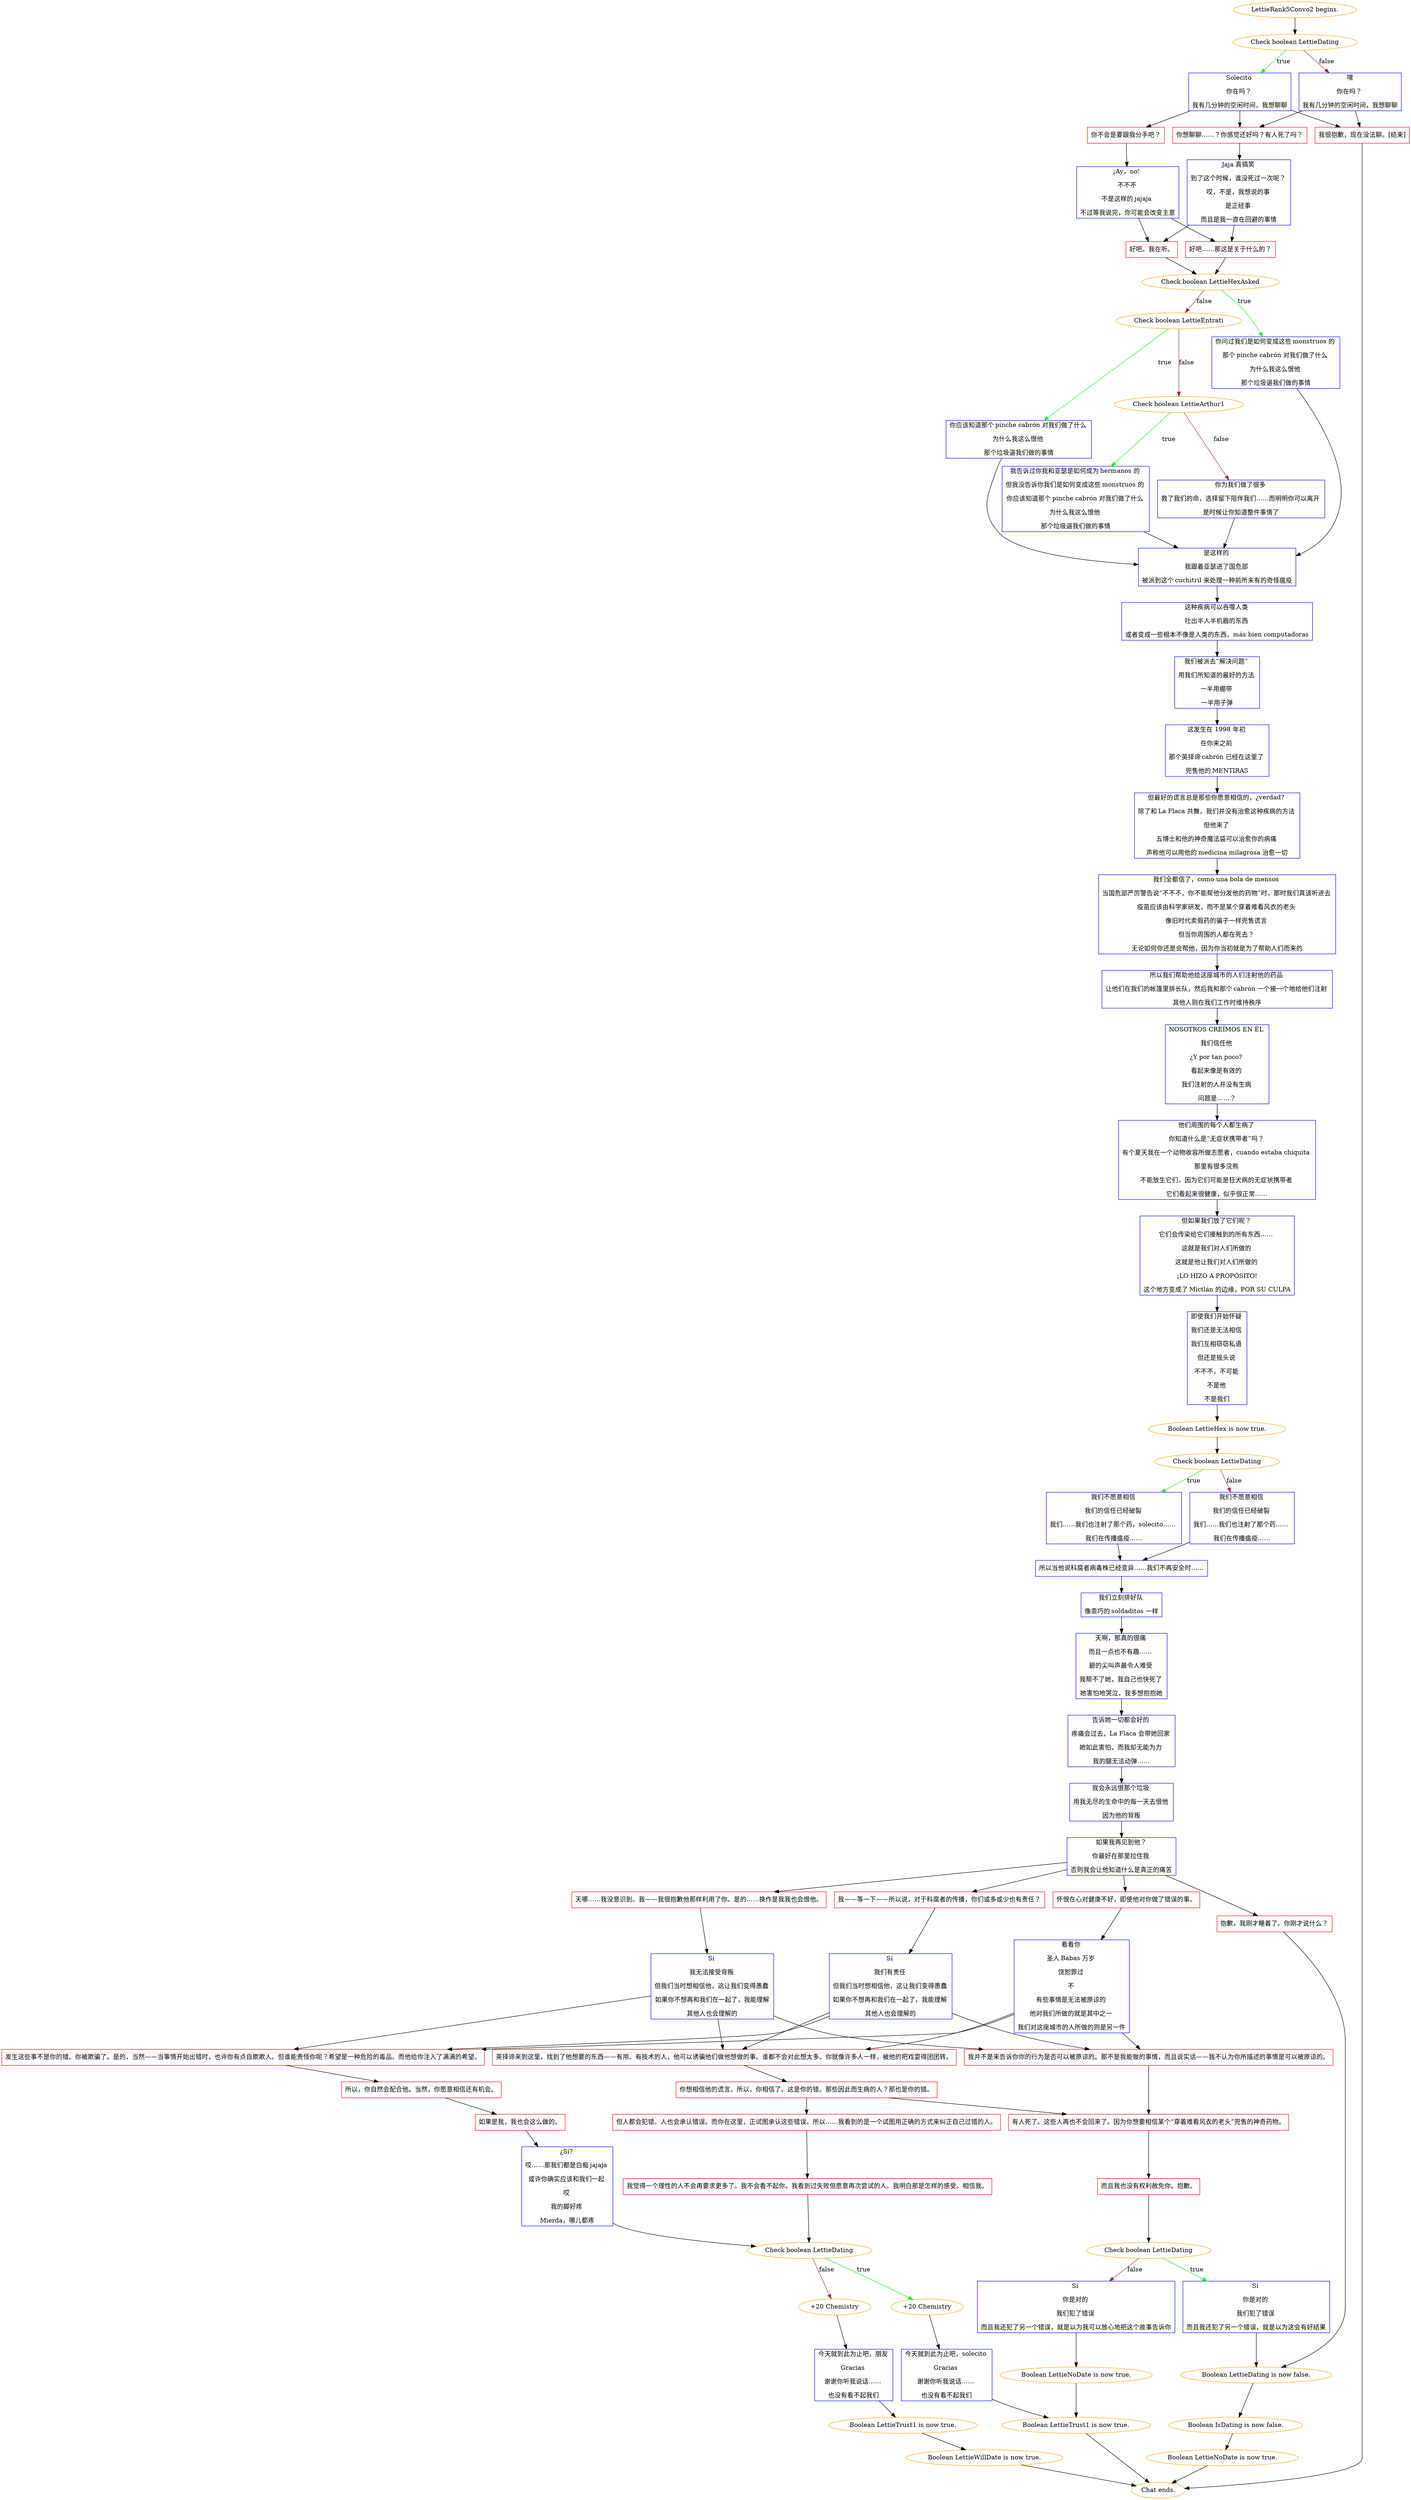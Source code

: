 digraph {
	"LettieRank5Convo2 begins." [color=orange];
		"LettieRank5Convo2 begins." -> j3526029970;
	j3526029970 [label="Check boolean LettieDating",color=orange];
		j3526029970 -> j1211164518 [label=true,color=green];
		j3526029970 -> j1400987842 [label=false,color=brown];
	j1211164518 [label="Solecito 
你在吗？ 
我有几分钟的空闲时间，我想聊聊",shape=box,color=blue];
		j1211164518 -> j468075659;
		j1211164518 -> j2251842356;
		j1211164518 -> j1642282200;
	j1400987842 [label="嘿
你在吗？ 
我有几分钟的空闲时间，我想聊聊",shape=box,color=blue];
		j1400987842 -> j2251842356;
		j1400987842 -> j1642282200;
	j468075659 [label="你不会是要跟我分手吧？",shape=box,color=red];
		j468075659 -> j2694384257;
	j2251842356 [label="你想聊聊……？你感觉还好吗？有人死了吗？",shape=box,color=red];
		j2251842356 -> j2587128007;
	j1642282200 [label="我很抱歉，现在没法聊。[结束]",shape=box,color=red];
		j1642282200 -> "Chat ends.";
	j2694384257 [label="¡Ay，no! 
不不不 
不是这样的 jajaja 
不过等我说完，你可能会改变主意",shape=box,color=blue];
		j2694384257 -> j3398747126;
		j2694384257 -> j3240028170;
	j2587128007 [label="Jaja 真搞笑 
到了这个时候，谁没死过一次呢？ 
哎，不是，我想说的事 
是正经事 
而且是我一直在回避的事情",shape=box,color=blue];
		j2587128007 -> j3240028170;
		j2587128007 -> j3398747126;
	"Chat ends." [color=orange];
	j3398747126 [label="好吧……那这是关于什么的？",shape=box,color=red];
		j3398747126 -> j2818670173;
	j3240028170 [label="好吧。我在听。",shape=box,color=red];
		j3240028170 -> j2818670173;
	j2818670173 [label="Check boolean LettieHexAsked",color=orange];
		j2818670173 -> j3046673658 [label=true,color=green];
		j2818670173 -> j3172424732 [label=false,color=brown];
	j3046673658 [label="你问过我们是如何变成这些 monstruos 的 
那个 pinche cabrón 对我们做了什么 
为什么我这么恨他 
那个垃圾逼我们做的事情",shape=box,color=blue];
		j3046673658 -> j1390520523;
	j3172424732 [label="Check boolean LettieEntrati",color=orange];
		j3172424732 -> j2915554306 [label=true,color=green];
		j3172424732 -> j3038561522 [label=false,color=brown];
	j1390520523 [label="是这样的 
我跟着亚瑟进了国危部 
被派到这个 cuchitril 来处理一种前所未有的奇怪瘟疫",shape=box,color=blue];
		j1390520523 -> j1634253787;
	j2915554306 [label="你应该知道那个 pinche cabrón 对我们做了什么 
为什么我这么恨他 
那个垃圾逼我们做的事情",shape=box,color=blue];
		j2915554306 -> j1390520523;
	j3038561522 [label="Check boolean LettieArthur1",color=orange];
		j3038561522 -> j479487303 [label=true,color=green];
		j3038561522 -> j2729830212 [label=false,color=brown];
	j1634253787 [label="这种疾病可以吞噬人类 
吐出半人半机器的东西 
或者变成一些根本不像是人类的东西，más bien computadoras",shape=box,color=blue];
		j1634253787 -> j1045999286;
	j479487303 [label="我告诉过你我和亚瑟是如何成为 hermanos 的 
但我没告诉你我们是如何变成这些 monstruos 的 
你应该知道那个 pinche cabrón 对我们做了什么 
为什么我这么恨他 
那个垃圾逼我们做的事情",shape=box,color=blue];
		j479487303 -> j1390520523;
	j2729830212 [label="你为我们做了很多 
救了我们的命，选择留下陪伴我们……而明明你可以离开 
是时候让你知道整件事情了",shape=box,color=blue];
		j2729830212 -> j1390520523;
	j1045999286 [label="我们被派去“解决问题” 
用我们所知道的最好的方法 
一半用绷带 
一半用子弹",shape=box,color=blue];
		j1045999286 -> j4073145150;
	j4073145150 [label="这发生在 1998 年初 
在你来之前 
那个英择谛 cabrón 已经在这里了 
兜售他的 MENTIRAS",shape=box,color=blue];
		j4073145150 -> j1371896571;
	j1371896571 [label="但最好的谎言总是那些你愿意相信的，¿verdad? 
除了和 La Flaca 共舞，我们并没有治愈这种疾病的方法 
但他来了 
五博士和他的神奇魔法袋可以治愈你的病痛 
声称他可以用他的 medicina milagrosa 治愈一切",shape=box,color=blue];
		j1371896571 -> j1105725031;
	j1105725031 [label="我们全都信了，como una bola de mensos 
当国危部严厉警告说“不不不，你不能帮他分发他的药物”时，那时我们真该听进去 
疫苗应该由科学家研发，而不是某个穿着难看风衣的老头 
像旧时代卖假药的骗子一样兜售谎言 
但当你周围的人都在死去？ 
无论如何你还是会帮他，因为你当初就是为了帮助人们而来的",shape=box,color=blue];
		j1105725031 -> j4148345207;
	j4148345207 [label="所以我们帮助他给这座城市的人们注射他的药品 
让他们在我们的帐篷里排长队，然后我和那个 cabrón 一个接一个地给他们注射 
其他人则在我们工作时维持秩序",shape=box,color=blue];
		j4148345207 -> j1227884228;
	j1227884228 [label="NOSOTROS CREÍMOS EN ÉL 
我们信任他 
¿Y por tan poco? 
看起来像是有效的 
我们注射的人并没有生病 
问题是……？",shape=box,color=blue];
		j1227884228 -> j2701092090;
	j2701092090 [label="他们周围的每个人都生病了 
你知道什么是“无症状携带者”吗？ 
有个夏天我在一个动物收容所做志愿者，cuando estaba chiquita 
那里有很多浣熊 
不能放生它们，因为它们可能是狂犬病的无症状携带者 
它们看起来很健康，似乎很正常……",shape=box,color=blue];
		j2701092090 -> j3180057336;
	j3180057336 [label="但如果我们放了它们呢？ 
它们会传染给它们接触到的所有东西…… 
这就是我们对人们所做的 
这就是他让我们对人们所做的 
¡LO HIZO A PROPÓSITO!
这个地方变成了 Mictlán 的边缘，POR SU CULPA",shape=box,color=blue];
		j3180057336 -> j1748247108;
	j1748247108 [label="即使我们开始怀疑 
我们还是无法相信 
我们互相窃窃私语 
但还是摇头说 
不不不，不可能 
不是他 
不是我们",shape=box,color=blue];
		j1748247108 -> j1382766468;
	j1382766468 [label="Boolean LettieHex is now true.",color=orange];
		j1382766468 -> j86733959;
	j86733959 [label="Check boolean LettieDating",color=orange];
		j86733959 -> j3351235919 [label=true,color=green];
		j86733959 -> j3727636541 [label=false,color=brown];
	j3351235919 [label="我们不愿意相信 
我们的信任已经破裂 
我们……我们也注射了那个药，solecito…… 
我们在传播瘟疫……",shape=box,color=blue];
		j3351235919 -> j2672941868;
	j3727636541 [label="我们不愿意相信 
我们的信任已经破裂 
我们……我们也注射了那个药…… 
我们在传播瘟疫……",shape=box,color=blue];
		j3727636541 -> j2672941868;
	j2672941868 [label="所以当他说科腐者病毒株已经变异……我们不再安全时……",shape=box,color=blue];
		j2672941868 -> j3458813391;
	j3458813391 [label="我们立刻排好队 
像乖巧的 soldaditos 一样",shape=box,color=blue];
		j3458813391 -> j2546924372;
	j2546924372 [label="天啊，那真的很痛 
而且一点也不有趣…… 
碧的尖叫声最令人难受 
我帮不了她，我自己也快死了 
她害怕地哭泣，我多想抱抱她",shape=box,color=blue];
		j2546924372 -> j33194376;
	j33194376 [label="告诉她一切都会好的 
疼痛会过去，La Flaca 会带她回家 
她如此害怕，而我却无能为力 
我的腿无法动弹……",shape=box,color=blue];
		j33194376 -> j1882540439;
	j1882540439 [label="我会永远恨那个垃圾 
用我无尽的生命中的每一天去恨他 
因为他的背叛",shape=box,color=blue];
		j1882540439 -> j3086824819;
	j3086824819 [label="如果我再见到他？
你最好在那里拉住我 
否则我会让他知道什么是真正的痛苦",shape=box,color=blue];
		j3086824819 -> j2302759192;
		j3086824819 -> j21370567;
		j3086824819 -> j4242676049;
		j3086824819 -> j413419843;
	j2302759192 [label="怀恨在心对健康不好，即使他对你做了错误的事。",shape=box,color=red];
		j2302759192 -> j952256083;
	j21370567 [label="天哪……我没意识到。我——我很抱歉他那样利用了你。是的……换作是我我也会恨他。",shape=box,color=red];
		j21370567 -> j3379328588;
	j4242676049 [label="我——等一下——所以说，对于科腐者的传播，你们或多或少也有责任？",shape=box,color=red];
		j4242676049 -> j2887495591;
	j413419843 [label="抱歉，我刚才睡着了。你刚才说什么？",shape=box,color=red];
		j413419843 -> j2548450594;
	j952256083 [label="看看你 
圣人 Babas 万岁 
饶恕罪过 
不 
有些事情是无法被原谅的 
他对我们所做的就是其中之一 
我们对这座城市的人所做的则是另一件",shape=box,color=blue];
		j952256083 -> j28395131;
		j952256083 -> j394607169;
		j952256083 -> j768872043;
	j3379328588 [label="Sí 
我无法接受背叛 
但我们当时想相信他，这让我们变得愚蠢 
如果你不想再和我们在一起了，我能理解
其他人也会理解的",shape=box,color=blue];
		j3379328588 -> j28395131;
		j3379328588 -> j394607169;
		j3379328588 -> j768872043;
	j2887495591 [label="Sí 
我们有责任 
但我们当时想相信他，这让我们变得愚蠢 
如果你不想再和我们在一起了，我能理解 
其他人也会理解的",shape=box,color=blue];
		j2887495591 -> j28395131;
		j2887495591 -> j394607169;
		j2887495591 -> j768872043;
	j2548450594 [label="Boolean LettieDating is now false.",color=orange];
		j2548450594 -> j4086907321;
	j28395131 [label="我并不是来告诉你你的行为是否可以被原谅的。那不是我能做的事情，而且说实话——我不认为你所描述的事情是可以被原谅的。",shape=box,color=red];
		j28395131 -> j3800360075;
	j394607169 [label="英择谛来到这里，找到了他想要的东西——有用、有技术的人，他可以诱骗他们做他想做的事。谁都不会对此想太多。你就像许多人一样，被他的把戏耍得团团转。",shape=box,color=red];
		j394607169 -> j3304808864;
	j768872043 [label="发生这些事不是你的错。你被欺骗了。是的，当然——当事情开始出错时，也许你有点自欺欺人。但谁能责怪你呢？希望是一种危险的毒品。而他给你注入了满满的希望。",shape=box,color=red];
		j768872043 -> j2833560727;
	j4086907321 [label="Boolean IsDating is now false.",color=orange];
		j4086907321 -> j2703113057;
	j3800360075 [label="有人死了。这些人再也不会回来了。因为你想要相信某个“穿着难看风衣的老头”兜售的神奇药物。",shape=box,color=red];
		j3800360075 -> j3039218136;
	j3304808864 [label="你想相信他的谎言。所以，你相信了。这是你的错。那些因此而生病的人？那也是你的错。",shape=box,color=red];
		j3304808864 -> j3800360075;
		j3304808864 -> j2157836647;
	j2833560727 [label="所以，你自然会配合他。当然，你愿意相信还有机会。",shape=box,color=red];
		j2833560727 -> j3870202303;
	j2703113057 [label="Boolean LettieNoDate is now true.",color=orange];
		j2703113057 -> "Chat ends.";
	j3039218136 [label="而且我也没有权利赦免你。抱歉。",shape=box,color=red];
		j3039218136 -> j44039935;
	j2157836647 [label="但人都会犯错。人也会承认错误。而你在这里，正试图承认这些错误。所以……我看到的是一个试图用正确的方式来纠正自己过错的人。",shape=box,color=red];
		j2157836647 -> j3290465756;
	j3870202303 [label="如果是我，我也会这么做的。",shape=box,color=red];
		j3870202303 -> j4227589524;
	j44039935 [label="Check boolean LettieDating",color=orange];
		j44039935 -> j3961126136 [label=true,color=green];
		j44039935 -> j2288531494 [label=false,color=brown];
	j3290465756 [label="我觉得一个理性的人不会再要求更多了。我不会看不起你。我看到过失败但愿意再次尝试的人。我明白那是怎样的感受。相信我。",shape=box,color=red];
		j3290465756 -> j1927512488;
	j4227589524 [label="¿Sí? 
哎……那我们都是白痴 jajaja 
或许你确实应该和我们一起 
哎 
我的脚好疼 
Mierda，哪儿都疼",shape=box,color=blue];
		j4227589524 -> j1927512488;
	j3961126136 [label="Sí 
你是对的 
我们犯了错误 
而且我还犯了另一个错误，就是以为这会有好结果",shape=box,color=blue];
		j3961126136 -> j2548450594;
	j2288531494 [label="Sí 
你是对的 
我们犯了错误 
而且我还犯了另一个错误，就是以为我可以放心地把这个故事告诉你",shape=box,color=blue];
		j2288531494 -> j193369797;
	j1927512488 [label="Check boolean LettieDating",color=orange];
		j1927512488 -> j3741793094 [label=true,color=green];
		j1927512488 -> j123838927 [label=false,color=brown];
	j193369797 [label="Boolean LettieNoDate is now true.",color=orange];
		j193369797 -> j2643525984;
	j3741793094 [label="+20 Chemistry",color=orange];
		j3741793094 -> j2755376544;
	j123838927 [label="+20 Chemistry",color=orange];
		j123838927 -> j1939726815;
	j2643525984 [label="Boolean LettieTrust1 is now true.",color=orange];
		j2643525984 -> "Chat ends.";
	j2755376544 [label="今天就到此为止吧，solecito 
Gracias 
谢谢你听我说话…… 
也没有看不起我们",shape=box,color=blue];
		j2755376544 -> j2643525984;
	j1939726815 [label="今天就到此为止吧，朋友 
Gracias 
谢谢你听我说话…… 
也没有看不起我们",shape=box,color=blue];
		j1939726815 -> j4291310321;
	j4291310321 [label="Boolean LettieTrust1 is now true.",color=orange];
		j4291310321 -> j2129367046;
	j2129367046 [label="Boolean LettieWillDate is now true.",color=orange];
		j2129367046 -> "Chat ends.";
}